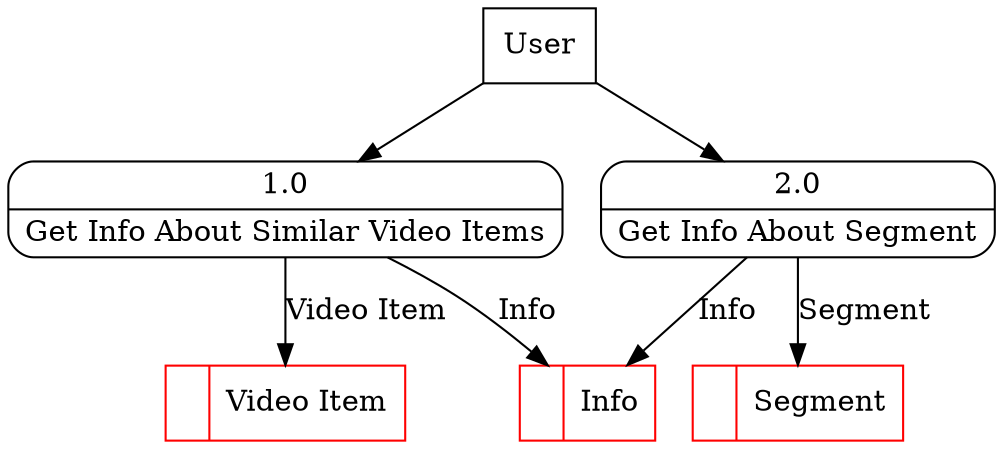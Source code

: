 digraph dfd2{ 
node[shape=record]
200 [label="<f0>  |<f1> Info " color=red];
201 [label="<f0>  |<f1> Segment " color=red];
202 [label="<f0>  |<f1> Video Item " color=red];
203 [label="User" shape=box];
204 [label="{<f0> 1.0|<f1> Get Info About Similar Video Items }" shape=Mrecord];
205 [label="{<f0> 2.0|<f1> Get Info About Segment }" shape=Mrecord];
203 -> 204
203 -> 205
204 -> 200 [label="Info"]
204 -> 202 [label="Video Item"]
205 -> 201 [label="Segment"]
205 -> 200 [label="Info"]
}